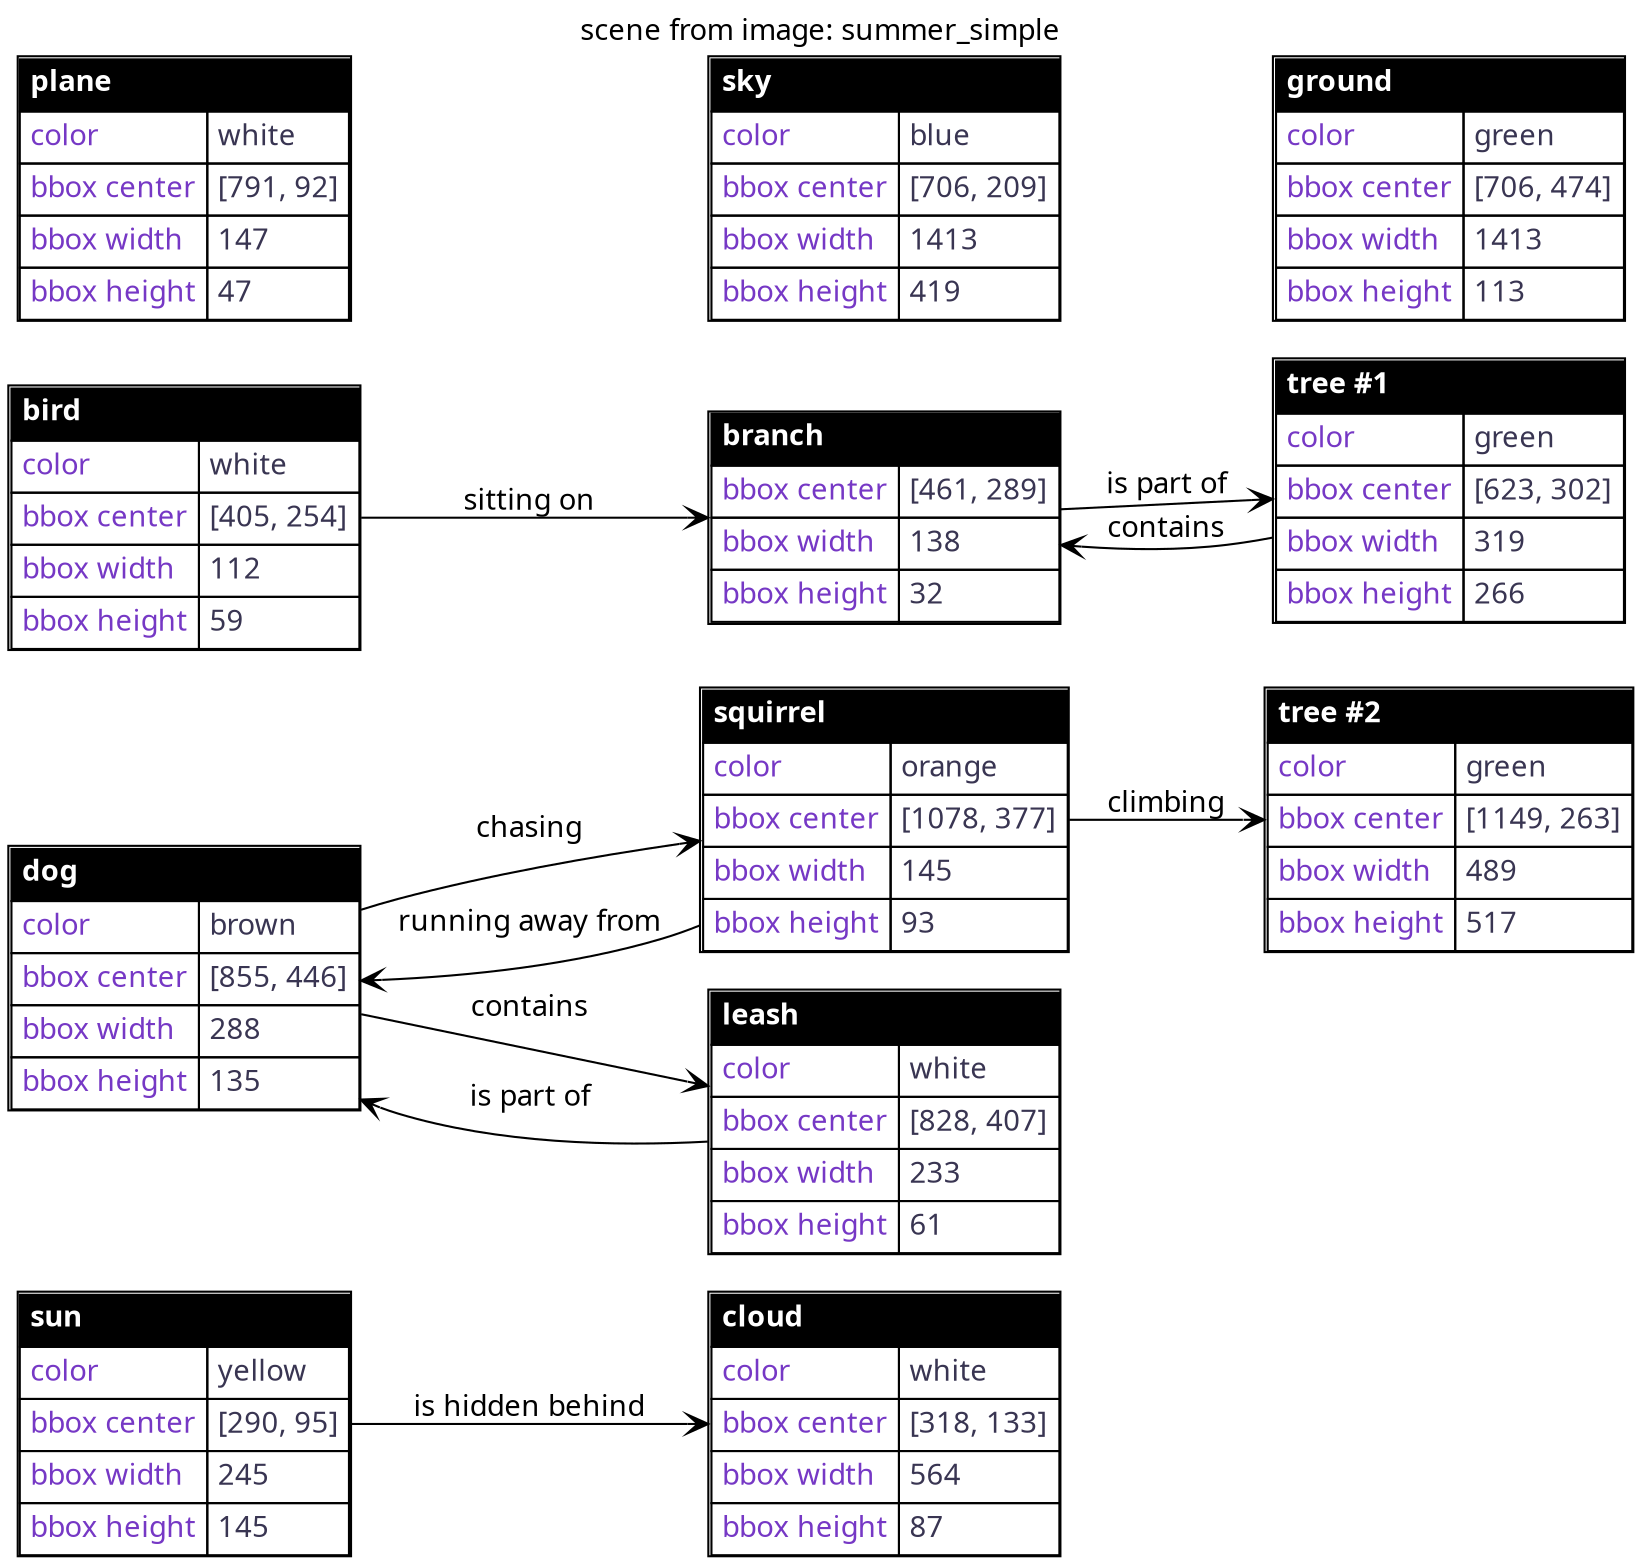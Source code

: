 digraph summer_simple {
	graph [fontname="Iosevka Slab",
		label="scene from image: summer_simple",
		labelloc=t,
		rankdir=LR
	];
	node [fontname="Iosevka Slab"];
	edge [arrowhead=open,
		fontname="Iosevka Slab"
	];
	sun	[label=<<table cellspacing="0" cellpadding="4"><tr>
                <td bgcolor="black" colspan="2" align="LEFT"><B><FONT color="white">sun</FONT></B></td>
            </tr><tr>
                        <td align="LEFT"><FONT color="#7638c5">color</FONT></td>
                        <td align="LEFT"><FONT color="#393552">yellow</FONT></td>
                    </tr>
<tr>
                <td align="LEFT"><FONT color="#7638c5">bbox center</FONT></td>
                <td align="LEFT"><FONT color="#393552">[290, 95]</FONT></td>
            </tr>
<tr>
                <td align="LEFT"><FONT color="#7638c5">bbox width</FONT></td>
                <td align="LEFT"><FONT color="#393552">245</FONT></td>
            </tr>
<tr>
                <td align="LEFT"><FONT color="#7638c5">bbox height</FONT></td>
                <td align="LEFT"><FONT color="#393552">145</FONT></td>
            </tr></table>>,
		shape=plain];
	cloud	[label=<<table cellspacing="0" cellpadding="4"><tr>
                <td bgcolor="black" colspan="2" align="LEFT"><B><FONT color="white">cloud</FONT></B></td>
            </tr><tr>
                        <td align="LEFT"><FONT color="#7638c5">color</FONT></td>
                        <td align="LEFT"><FONT color="#393552">white</FONT></td>
                    </tr>
<tr>
                <td align="LEFT"><FONT color="#7638c5">bbox center</FONT></td>
                <td align="LEFT"><FONT color="#393552">[318, 133]</FONT></td>
            </tr>
<tr>
                <td align="LEFT"><FONT color="#7638c5">bbox width</FONT></td>
                <td align="LEFT"><FONT color="#393552">564</FONT></td>
            </tr>
<tr>
                <td align="LEFT"><FONT color="#7638c5">bbox height</FONT></td>
                <td align="LEFT"><FONT color="#393552">87</FONT></td>
            </tr></table>>,
		shape=plain];
	sun -> cloud	[label="is hidden behind"];
	dog	[label=<<table cellspacing="0" cellpadding="4"><tr>
                <td bgcolor="black" colspan="2" align="LEFT"><B><FONT color="white">dog</FONT></B></td>
            </tr><tr>
                        <td align="LEFT"><FONT color="#7638c5">color</FONT></td>
                        <td align="LEFT"><FONT color="#393552">brown</FONT></td>
                    </tr>
<tr>
                <td align="LEFT"><FONT color="#7638c5">bbox center</FONT></td>
                <td align="LEFT"><FONT color="#393552">[855, 446]</FONT></td>
            </tr>
<tr>
                <td align="LEFT"><FONT color="#7638c5">bbox width</FONT></td>
                <td align="LEFT"><FONT color="#393552">288</FONT></td>
            </tr>
<tr>
                <td align="LEFT"><FONT color="#7638c5">bbox height</FONT></td>
                <td align="LEFT"><FONT color="#393552">135</FONT></td>
            </tr></table>>,
		shape=plain];
	squirrel	[label=<<table cellspacing="0" cellpadding="4"><tr>
                <td bgcolor="black" colspan="2" align="LEFT"><B><FONT color="white">squirrel</FONT></B></td>
            </tr><tr>
                        <td align="LEFT"><FONT color="#7638c5">color</FONT></td>
                        <td align="LEFT"><FONT color="#393552">orange</FONT></td>
                    </tr>
<tr>
                <td align="LEFT"><FONT color="#7638c5">bbox center</FONT></td>
                <td align="LEFT"><FONT color="#393552">[1078, 377]</FONT></td>
            </tr>
<tr>
                <td align="LEFT"><FONT color="#7638c5">bbox width</FONT></td>
                <td align="LEFT"><FONT color="#393552">145</FONT></td>
            </tr>
<tr>
                <td align="LEFT"><FONT color="#7638c5">bbox height</FONT></td>
                <td align="LEFT"><FONT color="#393552">93</FONT></td>
            </tr></table>>,
		shape=plain];
	dog -> squirrel	[label=chasing];
	leash	[label=<<table cellspacing="0" cellpadding="4"><tr>
                <td bgcolor="black" colspan="2" align="LEFT"><B><FONT color="white">leash</FONT></B></td>
            </tr><tr>
                        <td align="LEFT"><FONT color="#7638c5">color</FONT></td>
                        <td align="LEFT"><FONT color="#393552">white</FONT></td>
                    </tr>
<tr>
                <td align="LEFT"><FONT color="#7638c5">bbox center</FONT></td>
                <td align="LEFT"><FONT color="#393552">[828, 407]</FONT></td>
            </tr>
<tr>
                <td align="LEFT"><FONT color="#7638c5">bbox width</FONT></td>
                <td align="LEFT"><FONT color="#393552">233</FONT></td>
            </tr>
<tr>
                <td align="LEFT"><FONT color="#7638c5">bbox height</FONT></td>
                <td align="LEFT"><FONT color="#393552">61</FONT></td>
            </tr></table>>,
		shape=plain];
	dog -> leash	[label=contains];
	squirrel -> dog	[label="running away from"];
	"tree #2"	[label=<<table cellspacing="0" cellpadding="4"><tr>
                <td bgcolor="black" colspan="2" align="LEFT"><B><FONT color="white">tree #2</FONT></B></td>
            </tr><tr>
                        <td align="LEFT"><FONT color="#7638c5">color</FONT></td>
                        <td align="LEFT"><FONT color="#393552">green</FONT></td>
                    </tr>
<tr>
                <td align="LEFT"><FONT color="#7638c5">bbox center</FONT></td>
                <td align="LEFT"><FONT color="#393552">[1149, 263]</FONT></td>
            </tr>
<tr>
                <td align="LEFT"><FONT color="#7638c5">bbox width</FONT></td>
                <td align="LEFT"><FONT color="#393552">489</FONT></td>
            </tr>
<tr>
                <td align="LEFT"><FONT color="#7638c5">bbox height</FONT></td>
                <td align="LEFT"><FONT color="#393552">517</FONT></td>
            </tr></table>>,
		shape=plain];
	squirrel -> "tree #2"	[label=climbing];
	bird	[label=<<table cellspacing="0" cellpadding="4"><tr>
                <td bgcolor="black" colspan="2" align="LEFT"><B><FONT color="white">bird</FONT></B></td>
            </tr><tr>
                        <td align="LEFT"><FONT color="#7638c5">color</FONT></td>
                        <td align="LEFT"><FONT color="#393552">white</FONT></td>
                    </tr>
<tr>
                <td align="LEFT"><FONT color="#7638c5">bbox center</FONT></td>
                <td align="LEFT"><FONT color="#393552">[405, 254]</FONT></td>
            </tr>
<tr>
                <td align="LEFT"><FONT color="#7638c5">bbox width</FONT></td>
                <td align="LEFT"><FONT color="#393552">112</FONT></td>
            </tr>
<tr>
                <td align="LEFT"><FONT color="#7638c5">bbox height</FONT></td>
                <td align="LEFT"><FONT color="#393552">59</FONT></td>
            </tr></table>>,
		shape=plain];
	branch	[label=<<table cellspacing="0" cellpadding="4"><tr>
                <td bgcolor="black" colspan="2" align="LEFT"><B><FONT color="white">branch</FONT></B></td>
            </tr><tr>
                <td align="LEFT"><FONT color="#7638c5">bbox center</FONT></td>
                <td align="LEFT"><FONT color="#393552">[461, 289]</FONT></td>
            </tr>
<tr>
                <td align="LEFT"><FONT color="#7638c5">bbox width</FONT></td>
                <td align="LEFT"><FONT color="#393552">138</FONT></td>
            </tr>
<tr>
                <td align="LEFT"><FONT color="#7638c5">bbox height</FONT></td>
                <td align="LEFT"><FONT color="#393552">32</FONT></td>
            </tr></table>>,
		shape=plain];
	bird -> branch	[label="sitting on"];
	"tree #1"	[label=<<table cellspacing="0" cellpadding="4"><tr>
                <td bgcolor="black" colspan="2" align="LEFT"><B><FONT color="white">tree #1</FONT></B></td>
            </tr><tr>
                        <td align="LEFT"><FONT color="#7638c5">color</FONT></td>
                        <td align="LEFT"><FONT color="#393552">green</FONT></td>
                    </tr>
<tr>
                <td align="LEFT"><FONT color="#7638c5">bbox center</FONT></td>
                <td align="LEFT"><FONT color="#393552">[623, 302]</FONT></td>
            </tr>
<tr>
                <td align="LEFT"><FONT color="#7638c5">bbox width</FONT></td>
                <td align="LEFT"><FONT color="#393552">319</FONT></td>
            </tr>
<tr>
                <td align="LEFT"><FONT color="#7638c5">bbox height</FONT></td>
                <td align="LEFT"><FONT color="#393552">266</FONT></td>
            </tr></table>>,
		shape=plain];
	branch -> "tree #1"	[label="is part of"];
	"tree #1" -> branch	[label=contains];
	plane	[label=<<table cellspacing="0" cellpadding="4"><tr>
                <td bgcolor="black" colspan="2" align="LEFT"><B><FONT color="white">plane</FONT></B></td>
            </tr><tr>
                        <td align="LEFT"><FONT color="#7638c5">color</FONT></td>
                        <td align="LEFT"><FONT color="#393552">white</FONT></td>
                    </tr>
<tr>
                <td align="LEFT"><FONT color="#7638c5">bbox center</FONT></td>
                <td align="LEFT"><FONT color="#393552">[791, 92]</FONT></td>
            </tr>
<tr>
                <td align="LEFT"><FONT color="#7638c5">bbox width</FONT></td>
                <td align="LEFT"><FONT color="#393552">147</FONT></td>
            </tr>
<tr>
                <td align="LEFT"><FONT color="#7638c5">bbox height</FONT></td>
                <td align="LEFT"><FONT color="#393552">47</FONT></td>
            </tr></table>>,
		shape=plain];
	sky	[label=<<table cellspacing="0" cellpadding="4"><tr>
                <td bgcolor="black" colspan="2" align="LEFT"><B><FONT color="white">sky</FONT></B></td>
            </tr><tr>
                        <td align="LEFT"><FONT color="#7638c5">color</FONT></td>
                        <td align="LEFT"><FONT color="#393552">blue</FONT></td>
                    </tr>
<tr>
                <td align="LEFT"><FONT color="#7638c5">bbox center</FONT></td>
                <td align="LEFT"><FONT color="#393552">[706, 209]</FONT></td>
            </tr>
<tr>
                <td align="LEFT"><FONT color="#7638c5">bbox width</FONT></td>
                <td align="LEFT"><FONT color="#393552">1413</FONT></td>
            </tr>
<tr>
                <td align="LEFT"><FONT color="#7638c5">bbox height</FONT></td>
                <td align="LEFT"><FONT color="#393552">419</FONT></td>
            </tr></table>>,
		shape=plain];
	plane -> sky	[style=invis];
	ground	[label=<<table cellspacing="0" cellpadding="4"><tr>
                <td bgcolor="black" colspan="2" align="LEFT"><B><FONT color="white">ground</FONT></B></td>
            </tr><tr>
                        <td align="LEFT"><FONT color="#7638c5">color</FONT></td>
                        <td align="LEFT"><FONT color="#393552">green</FONT></td>
                    </tr>
<tr>
                <td align="LEFT"><FONT color="#7638c5">bbox center</FONT></td>
                <td align="LEFT"><FONT color="#393552">[706, 474]</FONT></td>
            </tr>
<tr>
                <td align="LEFT"><FONT color="#7638c5">bbox width</FONT></td>
                <td align="LEFT"><FONT color="#393552">1413</FONT></td>
            </tr>
<tr>
                <td align="LEFT"><FONT color="#7638c5">bbox height</FONT></td>
                <td align="LEFT"><FONT color="#393552">113</FONT></td>
            </tr></table>>,
		shape=plain];
	sky -> ground	[style=invis];
	leash -> dog	[label="is part of"];
}
